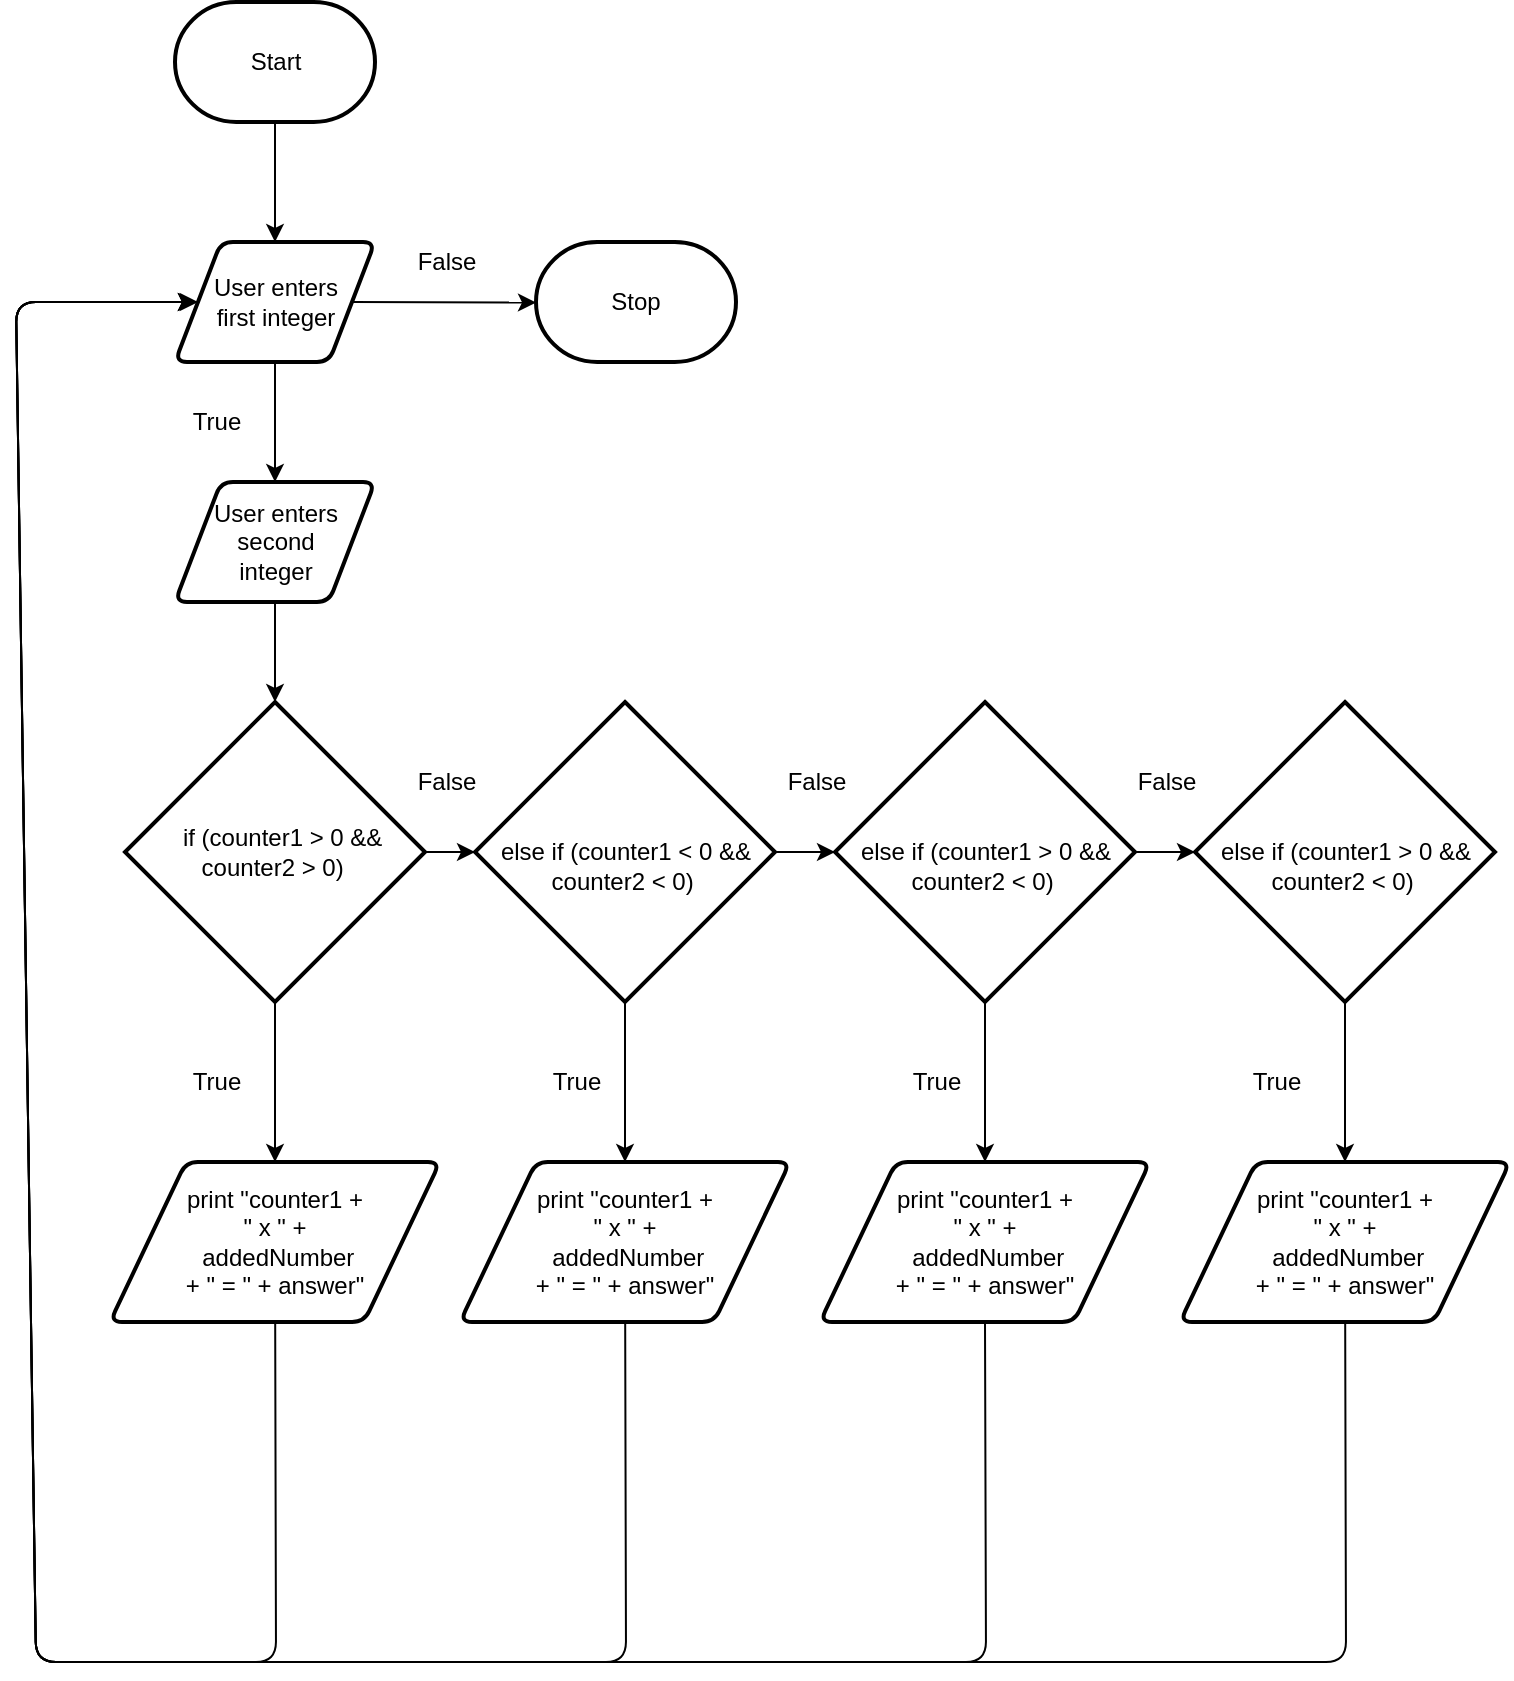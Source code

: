 <mxfile>
    <diagram id="TWTJ6yq7zcTfxjz4Q0cK" name="Page-1">
        <mxGraphModel dx="921" dy="754" grid="1" gridSize="10" guides="1" tooltips="1" connect="1" arrows="1" fold="1" page="1" pageScale="1" pageWidth="827" pageHeight="1169" math="0" shadow="0">
            <root>
                <mxCell id="0"/>
                <mxCell id="1" parent="0"/>
                <mxCell id="6" style="edgeStyle=none;html=1;" parent="1" source="2" target="3" edge="1">
                    <mxGeometry relative="1" as="geometry"/>
                </mxCell>
                <mxCell id="2" value="Start" style="strokeWidth=2;html=1;shape=mxgraph.flowchart.terminator;whiteSpace=wrap;" parent="1" vertex="1">
                    <mxGeometry x="99.5" y="10" width="100" height="60" as="geometry"/>
                </mxCell>
                <mxCell id="7" style="edgeStyle=none;html=1;" parent="1" source="3" target="4" edge="1">
                    <mxGeometry relative="1" as="geometry"/>
                </mxCell>
                <mxCell id="34" style="edgeStyle=none;html=1;exitX=1;exitY=0.5;exitDx=0;exitDy=0;" edge="1" parent="1" source="3">
                    <mxGeometry relative="1" as="geometry">
                        <mxPoint x="280" y="160.286" as="targetPoint"/>
                    </mxGeometry>
                </mxCell>
                <mxCell id="3" value="User enters &lt;br&gt;first integer" style="shape=parallelogram;html=1;strokeWidth=2;perimeter=parallelogramPerimeter;whiteSpace=wrap;rounded=1;arcSize=12;size=0.23;" parent="1" vertex="1">
                    <mxGeometry x="99.5" y="130" width="100" height="60" as="geometry"/>
                </mxCell>
                <mxCell id="11" style="edgeStyle=none;html=1;" parent="1" source="4" target="5" edge="1">
                    <mxGeometry relative="1" as="geometry"/>
                </mxCell>
                <mxCell id="4" value="User enters&lt;br&gt;second &lt;br&gt;integer" style="shape=parallelogram;html=1;strokeWidth=2;perimeter=parallelogramPerimeter;whiteSpace=wrap;rounded=1;arcSize=12;size=0.23;" parent="1" vertex="1">
                    <mxGeometry x="99.5" y="250" width="100" height="60" as="geometry"/>
                </mxCell>
                <mxCell id="12" style="edgeStyle=none;html=1;" parent="1" source="5" target="8" edge="1">
                    <mxGeometry relative="1" as="geometry"/>
                </mxCell>
                <mxCell id="22" style="edgeStyle=none;html=1;entryX=0.5;entryY=0;entryDx=0;entryDy=0;" parent="1" source="5" target="18" edge="1">
                    <mxGeometry relative="1" as="geometry"/>
                </mxCell>
                <mxCell id="5" value="&lt;div&gt;&amp;nbsp; if (counter1 &amp;gt; 0 &amp;amp;&amp;amp; counter2 &amp;gt; 0)&amp;nbsp;&lt;/div&gt;" style="strokeWidth=2;html=1;shape=mxgraph.flowchart.decision;whiteSpace=wrap;" parent="1" vertex="1">
                    <mxGeometry x="74.5" y="360" width="150" height="150" as="geometry"/>
                </mxCell>
                <mxCell id="13" style="edgeStyle=none;html=1;entryX=0;entryY=0.5;entryDx=0;entryDy=0;entryPerimeter=0;" parent="1" source="8" target="9" edge="1">
                    <mxGeometry relative="1" as="geometry"/>
                </mxCell>
                <mxCell id="23" style="edgeStyle=none;html=1;entryX=0.5;entryY=0;entryDx=0;entryDy=0;" parent="1" source="8" edge="1">
                    <mxGeometry relative="1" as="geometry">
                        <mxPoint x="324.5" y="590" as="targetPoint"/>
                    </mxGeometry>
                </mxCell>
                <mxCell id="8" value="&lt;div&gt;&amp;nbsp;&amp;nbsp;&lt;/div&gt;else if (counter1 &amp;lt; 0 &amp;amp;&amp;amp; counter2 &amp;lt; 0)&amp;nbsp;" style="strokeWidth=2;html=1;shape=mxgraph.flowchart.decision;whiteSpace=wrap;" parent="1" vertex="1">
                    <mxGeometry x="249.5" y="360" width="150" height="150" as="geometry"/>
                </mxCell>
                <mxCell id="14" style="edgeStyle=none;html=1;entryX=0;entryY=0.5;entryDx=0;entryDy=0;entryPerimeter=0;" parent="1" source="9" target="10" edge="1">
                    <mxGeometry relative="1" as="geometry"/>
                </mxCell>
                <mxCell id="24" style="edgeStyle=none;html=1;exitX=0.5;exitY=1;exitDx=0;exitDy=0;exitPerimeter=0;entryX=0.5;entryY=0;entryDx=0;entryDy=0;" parent="1" source="9" edge="1">
                    <mxGeometry relative="1" as="geometry">
                        <mxPoint x="504.5" y="590" as="targetPoint"/>
                    </mxGeometry>
                </mxCell>
                <mxCell id="9" value="&lt;div&gt;&amp;nbsp;&amp;nbsp;&lt;/div&gt;else if (counter1 &amp;gt; 0 &amp;amp;&amp;amp; counter2 &amp;lt; 0)&amp;nbsp;" style="strokeWidth=2;html=1;shape=mxgraph.flowchart.decision;whiteSpace=wrap;" parent="1" vertex="1">
                    <mxGeometry x="429.5" y="360" width="150" height="150" as="geometry"/>
                </mxCell>
                <mxCell id="25" style="edgeStyle=none;html=1;exitX=0.5;exitY=1;exitDx=0;exitDy=0;exitPerimeter=0;entryX=0.5;entryY=0;entryDx=0;entryDy=0;" parent="1" source="10" edge="1">
                    <mxGeometry relative="1" as="geometry">
                        <mxPoint x="684.5" y="590" as="targetPoint"/>
                    </mxGeometry>
                </mxCell>
                <mxCell id="10" value="&lt;div&gt;&amp;nbsp;&amp;nbsp;&lt;/div&gt;else if (counter1 &amp;gt; 0 &amp;amp;&amp;amp; counter2 &amp;lt; 0)&amp;nbsp;" style="strokeWidth=2;html=1;shape=mxgraph.flowchart.decision;whiteSpace=wrap;" parent="1" vertex="1">
                    <mxGeometry x="609.5" y="360" width="150" height="150" as="geometry"/>
                </mxCell>
                <mxCell id="15" value="False" style="text;html=1;align=center;verticalAlign=middle;resizable=0;points=[];autosize=1;strokeColor=none;fillColor=none;" parent="1" vertex="1">
                    <mxGeometry x="209.5" y="390" width="50" height="20" as="geometry"/>
                </mxCell>
                <mxCell id="16" value="False" style="text;html=1;align=center;verticalAlign=middle;resizable=0;points=[];autosize=1;strokeColor=none;fillColor=none;" parent="1" vertex="1">
                    <mxGeometry x="394.5" y="390" width="50" height="20" as="geometry"/>
                </mxCell>
                <mxCell id="17" value="False" style="text;html=1;align=center;verticalAlign=middle;resizable=0;points=[];autosize=1;strokeColor=none;fillColor=none;" parent="1" vertex="1">
                    <mxGeometry x="569.5" y="390" width="50" height="20" as="geometry"/>
                </mxCell>
                <mxCell id="30" style="edgeStyle=none;html=1;" parent="1" source="18" edge="1">
                    <mxGeometry relative="1" as="geometry">
                        <mxPoint x="110" y="160" as="targetPoint"/>
                        <Array as="points">
                            <mxPoint x="150" y="840"/>
                            <mxPoint x="30" y="840"/>
                            <mxPoint x="20" y="160"/>
                        </Array>
                    </mxGeometry>
                </mxCell>
                <mxCell id="18" value="print &quot;counter1 + &lt;br&gt;&quot; x &quot; +&lt;br&gt;&amp;nbsp;addedNumber &lt;br&gt;+ &quot; = &quot; + answer&quot;" style="shape=parallelogram;html=1;strokeWidth=2;perimeter=parallelogramPerimeter;whiteSpace=wrap;rounded=1;arcSize=12;size=0.23;" parent="1" vertex="1">
                    <mxGeometry x="67" y="590" width="165" height="80" as="geometry"/>
                </mxCell>
                <mxCell id="33" style="edgeStyle=none;html=1;" parent="1" source="26" edge="1">
                    <mxGeometry relative="1" as="geometry">
                        <Array as="points">
                            <mxPoint x="685" y="840"/>
                            <mxPoint x="30" y="840"/>
                            <mxPoint x="20" y="160"/>
                        </Array>
                        <mxPoint x="110" y="160" as="targetPoint"/>
                    </mxGeometry>
                </mxCell>
                <mxCell id="26" value="print &quot;counter1 + &lt;br&gt;&quot; x &quot; +&lt;br&gt;&amp;nbsp;addedNumber &lt;br&gt;+ &quot; = &quot; + answer&quot;" style="shape=parallelogram;html=1;strokeWidth=2;perimeter=parallelogramPerimeter;whiteSpace=wrap;rounded=1;arcSize=12;size=0.23;" parent="1" vertex="1">
                    <mxGeometry x="602" y="590" width="165" height="80" as="geometry"/>
                </mxCell>
                <mxCell id="32" style="edgeStyle=none;html=1;exitX=0.5;exitY=1;exitDx=0;exitDy=0;" parent="1" source="27" edge="1">
                    <mxGeometry relative="1" as="geometry">
                        <Array as="points">
                            <mxPoint x="505" y="840"/>
                            <mxPoint x="30" y="840"/>
                            <mxPoint x="20" y="160"/>
                        </Array>
                        <mxPoint x="110" y="160" as="targetPoint"/>
                    </mxGeometry>
                </mxCell>
                <mxCell id="27" value="print &quot;counter1 + &lt;br&gt;&quot; x &quot; +&lt;br&gt;&amp;nbsp;addedNumber &lt;br&gt;+ &quot; = &quot; + answer&quot;" style="shape=parallelogram;html=1;strokeWidth=2;perimeter=parallelogramPerimeter;whiteSpace=wrap;rounded=1;arcSize=12;size=0.23;" parent="1" vertex="1">
                    <mxGeometry x="422" y="590" width="165" height="80" as="geometry"/>
                </mxCell>
                <mxCell id="31" style="edgeStyle=none;html=1;entryX=0;entryY=0.5;entryDx=0;entryDy=0;" parent="1" source="28" target="3" edge="1">
                    <mxGeometry relative="1" as="geometry">
                        <Array as="points">
                            <mxPoint x="325" y="840"/>
                            <mxPoint x="180" y="840"/>
                            <mxPoint x="30" y="840"/>
                            <mxPoint x="20" y="160"/>
                        </Array>
                        <mxPoint x="260" y="790" as="targetPoint"/>
                    </mxGeometry>
                </mxCell>
                <mxCell id="28" value="print &quot;counter1 + &lt;br&gt;&quot; x &quot; +&lt;br&gt;&amp;nbsp;addedNumber &lt;br&gt;+ &quot; = &quot; + answer&quot;" style="shape=parallelogram;html=1;strokeWidth=2;perimeter=parallelogramPerimeter;whiteSpace=wrap;rounded=1;arcSize=12;size=0.23;" parent="1" vertex="1">
                    <mxGeometry x="242" y="590" width="165" height="80" as="geometry"/>
                </mxCell>
                <mxCell id="35" value="Stop" style="strokeWidth=2;html=1;shape=mxgraph.flowchart.terminator;whiteSpace=wrap;" vertex="1" parent="1">
                    <mxGeometry x="280" y="130" width="100" height="60" as="geometry"/>
                </mxCell>
                <mxCell id="36" value="True" style="text;html=1;align=center;verticalAlign=middle;resizable=0;points=[];autosize=1;strokeColor=none;fillColor=none;" vertex="1" parent="1">
                    <mxGeometry x="280" y="540" width="40" height="20" as="geometry"/>
                </mxCell>
                <mxCell id="37" value="True" style="text;html=1;align=center;verticalAlign=middle;resizable=0;points=[];autosize=1;strokeColor=none;fillColor=none;" vertex="1" parent="1">
                    <mxGeometry x="460" y="540" width="40" height="20" as="geometry"/>
                </mxCell>
                <mxCell id="38" value="True" style="text;html=1;align=center;verticalAlign=middle;resizable=0;points=[];autosize=1;strokeColor=none;fillColor=none;" vertex="1" parent="1">
                    <mxGeometry x="630" y="540" width="40" height="20" as="geometry"/>
                </mxCell>
                <mxCell id="39" value="True" style="text;html=1;align=center;verticalAlign=middle;resizable=0;points=[];autosize=1;strokeColor=none;fillColor=none;" vertex="1" parent="1">
                    <mxGeometry x="99.5" y="540" width="40" height="20" as="geometry"/>
                </mxCell>
                <mxCell id="41" value="True" style="text;html=1;align=center;verticalAlign=middle;resizable=0;points=[];autosize=1;strokeColor=none;fillColor=none;" vertex="1" parent="1">
                    <mxGeometry x="99.5" y="210" width="40" height="20" as="geometry"/>
                </mxCell>
                <mxCell id="42" value="False" style="text;html=1;align=center;verticalAlign=middle;resizable=0;points=[];autosize=1;strokeColor=none;fillColor=none;" vertex="1" parent="1">
                    <mxGeometry x="214.5" y="130" width="40" height="20" as="geometry"/>
                </mxCell>
            </root>
        </mxGraphModel>
    </diagram>
</mxfile>